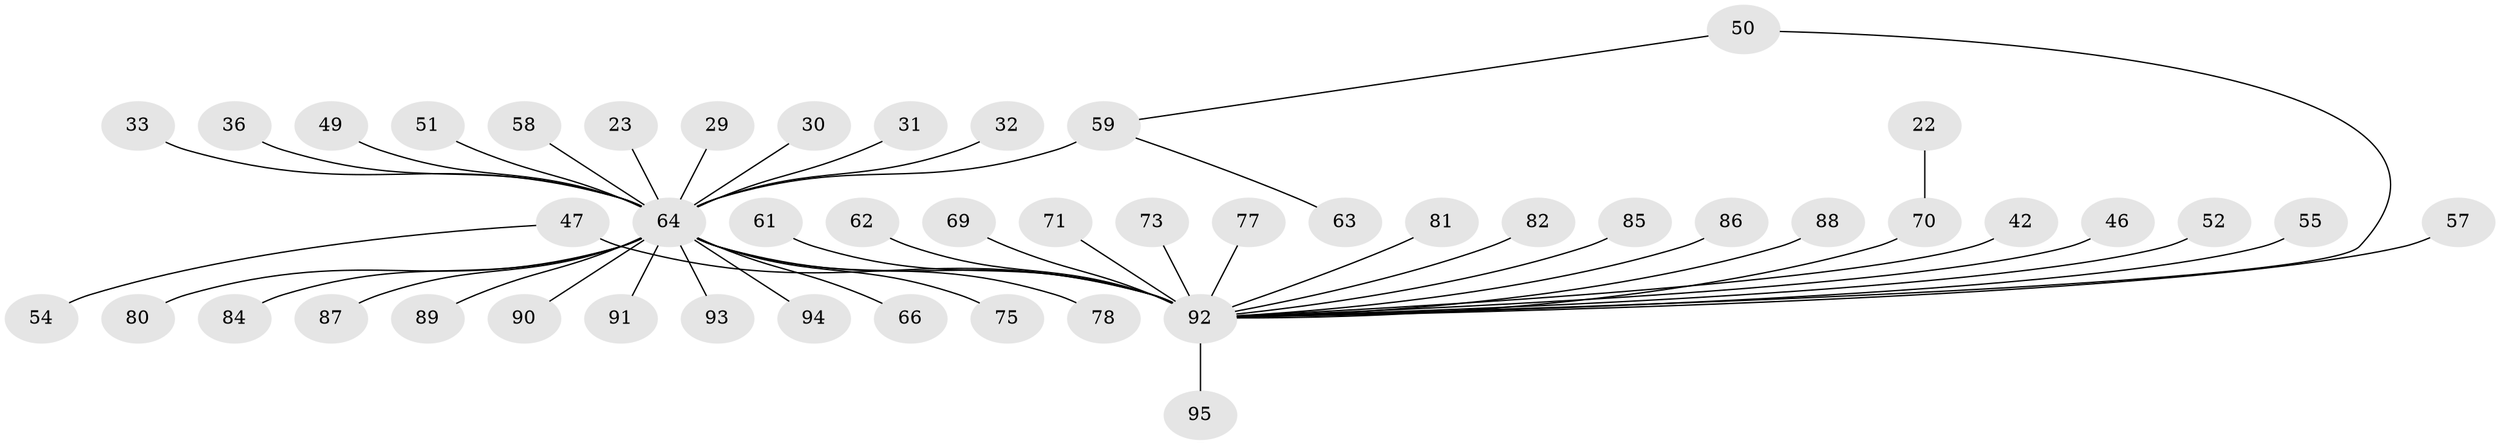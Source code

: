 // original degree distribution, {22: 0.010526315789473684, 19: 0.010526315789473684, 9: 0.010526315789473684, 14: 0.010526315789473684, 5: 0.021052631578947368, 1: 0.6, 13: 0.010526315789473684, 8: 0.010526315789473684, 2: 0.15789473684210525, 6: 0.021052631578947368, 7: 0.010526315789473684, 12: 0.010526315789473684, 3: 0.07368421052631578, 4: 0.042105263157894736}
// Generated by graph-tools (version 1.1) at 2025/47/03/09/25 04:47:58]
// undirected, 47 vertices, 47 edges
graph export_dot {
graph [start="1"]
  node [color=gray90,style=filled];
  22;
  23;
  29;
  30;
  31;
  32;
  33 [super="+21"];
  36;
  42;
  46;
  47 [super="+18"];
  49;
  50;
  51;
  52;
  54;
  55 [super="+44"];
  57;
  58;
  59 [super="+39"];
  61;
  62;
  63;
  64 [super="+7+8+16"];
  66;
  69;
  70 [super="+43"];
  71;
  73 [super="+17"];
  75 [super="+65"];
  77;
  78;
  80 [super="+79"];
  81;
  82;
  84 [super="+83+26"];
  85;
  86;
  87;
  88;
  89;
  90 [super="+68"];
  91;
  92 [super="+48+76+4+25+14+20+24+37+41"];
  93;
  94;
  95 [super="+72"];
  22 -- 70;
  23 -- 64;
  29 -- 64;
  30 -- 64;
  31 -- 64;
  32 -- 64;
  33 -- 64;
  36 -- 64;
  42 -- 92;
  46 -- 92;
  47 -- 54;
  47 -- 92 [weight=3];
  49 -- 64;
  50 -- 59;
  50 -- 92;
  51 -- 64;
  52 -- 92 [weight=2];
  55 -- 92;
  57 -- 92;
  58 -- 64;
  59 -- 63;
  59 -- 64 [weight=4];
  61 -- 92;
  62 -- 92;
  64 -- 66;
  64 -- 75;
  64 -- 78;
  64 -- 80;
  64 -- 84 [weight=4];
  64 -- 87;
  64 -- 89;
  64 -- 90 [weight=2];
  64 -- 91;
  64 -- 92 [weight=14];
  64 -- 93;
  64 -- 94;
  69 -- 92;
  70 -- 92 [weight=3];
  71 -- 92;
  73 -- 92;
  77 -- 92;
  81 -- 92;
  82 -- 92;
  85 -- 92;
  86 -- 92;
  88 -- 92;
  92 -- 95;
}
